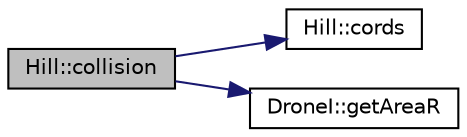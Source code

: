 digraph "Hill::collision"
{
 // LATEX_PDF_SIZE
  edge [fontname="Helvetica",fontsize="10",labelfontname="Helvetica",labelfontsize="10"];
  node [fontname="Helvetica",fontsize="10",shape=record];
  rankdir="LR";
  Node1 [label="Hill::collision",height=0.2,width=0.4,color="black", fillcolor="grey75", style="filled", fontcolor="black",tooltip="Wirtualna metoda odpowiedzialna za wykrywanie kolizji drona z przeszkodą"];
  Node1 -> Node2 [color="midnightblue",fontsize="10",style="solid",fontname="Helvetica"];
  Node2 [label="Hill::cords",height=0.2,width=0.4,color="black", fillcolor="white", style="filled",URL="$class_hill.html#ab0e9af41bc3a7f415dfed7ae79a8ad84",tooltip="Wirtualna metoda zwracająca położenie obiektu w przestrzeni."];
  Node1 -> Node3 [color="midnightblue",fontsize="10",style="solid",fontname="Helvetica"];
  Node3 [label="DroneI::getAreaR",height=0.2,width=0.4,color="black", fillcolor="white", style="filled",URL="$class_drone_i.html#a2ad11242769cbb6079c72de84d313230",tooltip="Gwirtualna metoda zwracająca promień drona."];
}

